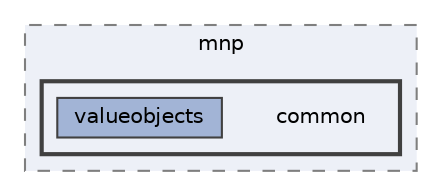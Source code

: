 digraph "repository/mnp/src/main/java/com/sterlite/cal/mnp/common"
{
 // LATEX_PDF_SIZE
  bgcolor="transparent";
  edge [fontname=Helvetica,fontsize=10,labelfontname=Helvetica,labelfontsize=10];
  node [fontname=Helvetica,fontsize=10,shape=box,height=0.2,width=0.4];
  compound=true
  subgraph clusterdir_2ba090eb009818682dbdaa59020602c0 {
    graph [ bgcolor="#edf0f7", pencolor="grey50", label="mnp", fontname=Helvetica,fontsize=10 style="filled,dashed", URL="dir_2ba090eb009818682dbdaa59020602c0.html",tooltip=""]
  subgraph clusterdir_b5554813e4cf4448742a903a353b6bc5 {
    graph [ bgcolor="#edf0f7", pencolor="grey25", label="", fontname=Helvetica,fontsize=10 style="filled,bold", URL="dir_b5554813e4cf4448742a903a353b6bc5.html",tooltip=""]
    dir_b5554813e4cf4448742a903a353b6bc5 [shape=plaintext, label="common"];
  dir_cb2c45f257f7abcc1a934dc3460936b3 [label="valueobjects", fillcolor="#a2b4d6", color="grey25", style="filled", URL="dir_cb2c45f257f7abcc1a934dc3460936b3.html",tooltip=""];
  }
  }
}
